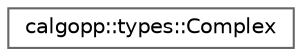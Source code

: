 digraph "Graphical Class Hierarchy"
{
 // LATEX_PDF_SIZE
  bgcolor="transparent";
  edge [fontname=Helvetica,fontsize=10,labelfontname=Helvetica,labelfontsize=10];
  node [fontname=Helvetica,fontsize=10,shape=box,height=0.2,width=0.4];
  rankdir="LR";
  Node0 [label="calgopp::types::Complex",height=0.2,width=0.4,color="grey40", fillcolor="white", style="filled",URL="$structcalgopp_1_1types_1_1Complex.html",tooltip=" "];
}
